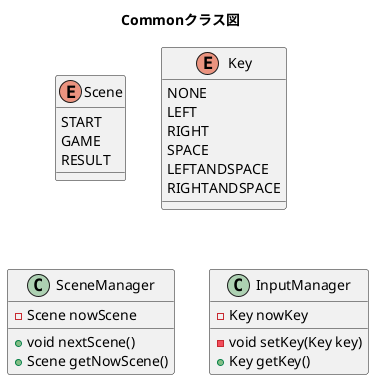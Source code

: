 @startuml
title Commonクラス図

enum Scene
{
	START
	GAME
	RESULT
}

enum Key
{
	NONE
	LEFT
	RIGHT
	SPACE
	LEFTANDSPACE
	RIGHTANDSPACE
}


class SceneManager
{
	- Scene nowScene
	+ void nextScene()
	+ Scene getNowScene()
}

class InputManager
{
	- Key nowKey
	- void setKey(Key key)
	+ Key getKey()
}

@enduml